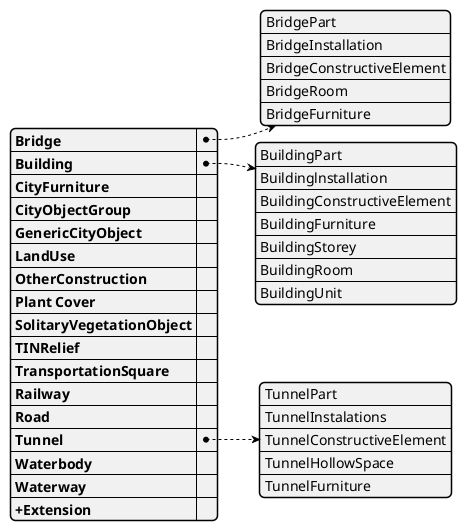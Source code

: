 @startjson
{
   "Bridge":["BridgePart","BridgeInstallation",
   "BridgeConstructiveElement","BridgeRoom","BridgeFurniture"],
   "Building": ["BuildingPart", "Buildinglnstallation", "BuildingConstructiveElement",
    "BuildingFurniture" ,"BuildingStorey", "BuildingRoom", "BuildingUnit"],
   "CityFurniture":"",
   "CityObjectGroup":"",
   "GenericCityObject":"",
   "LandUse":"",
   "OtherConstruction":"",
   "Plant Cover":"",
   "SolitaryVegetationObject":"",
   "TINRelief":"",
   "TransportationSquare":"",
   "Railway":"",
   "Road":"",
   "Tunnel":["TunnelPart","TunnelInstalations",
               "TunnelConstructiveElement","TunnelHollowSpace","TunnelFurniture"],
   "Waterbody":"",
   "Waterway":"",
   "+Extension":""}
@endjson

@startuml
json JSON{

            "Bridge":["BridgePart","BridgeInstallation",
            "BridgeConstructiveElement","BridgeRoom","BridgeFurniture"],
            "Building": ["BuildingPart", "Buildinglnstallation", "BuildingConstructiveElement",
             "BuildingFurniture" ,"BuildingStorey", "BuildingRoom", "BuildingUnit"],
            "CityFurniture":"",
            "CityObjectGroup":"",
            "GenericCityObject":"",
            "LandUse":"",
            "OtherConstruction":"",
            "Plant Cover":"",
            "SolitaryVegetationObject":"",
            "TINRelief":"",
            "TransportationSquare":"",
            "Railway":"",
            "Road":"",
            "Tunnel":["TunnelPart","TunnelInstalations",
                        "TunnelConstructiveElement","TunnelHollowSpace","TunnelFurniture"],
            "Waterbody":"",
            "Waterway":"",
            "+Extension":""
         }
@enduml

@startuml
skinparam wrapWidth 800
Title <i>1st-level City Objects\t\t\t2nd- level City Objects
label B [
{{json
{
            "Bridge":["BridgePart","BridgeInstallation",
            "BridgeConstructiveElement","BridgeRoom","BridgeFurniture"],
            "Building": ["BuildingPart", "Buildinglnstallation", "BuildingConstructiveElement",
             "BuildingFurniture" ,"BuildingStorey", "BuildingRoom", "BuildingUnit"],
            "CityFurniture":"",
            "CityObjectGroup":"",
            "GenericCityObject":"",
            "LandUse":"",
            "OtherConstruction":"",
            "Plant Cover":"",
            "SolitaryVegetationObject":"",
            "TINRelief":"",
            "TransportationSquare":"",
            "Railway":"",
            "Road":"",
            "Tunnel":["TunnelPart","TunnelInstalations",
                        "TunnelConstructiveElement","TunnelHollowSpace","TunnelFurniture"],
            "Waterbody":"",
            "Waterway":"",
            "+Extension":""
         }
}}
]
@enduml




